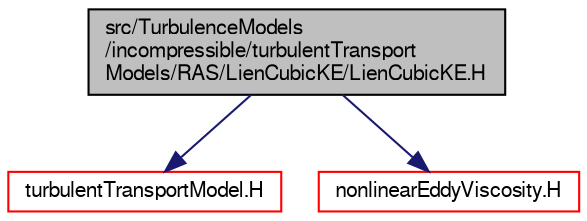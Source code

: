 digraph "src/TurbulenceModels/incompressible/turbulentTransportModels/RAS/LienCubicKE/LienCubicKE.H"
{
  bgcolor="transparent";
  edge [fontname="FreeSans",fontsize="10",labelfontname="FreeSans",labelfontsize="10"];
  node [fontname="FreeSans",fontsize="10",shape=record];
  Node1 [label="src/TurbulenceModels\l/incompressible/turbulentTransport\lModels/RAS/LienCubicKE/LienCubicKE.H",height=0.2,width=0.4,color="black", fillcolor="grey75", style="filled" fontcolor="black"];
  Node1 -> Node2 [color="midnightblue",fontsize="10",style="solid",fontname="FreeSans"];
  Node2 [label="turbulentTransportModel.H",height=0.2,width=0.4,color="red",URL="$a10078.html"];
  Node1 -> Node3 [color="midnightblue",fontsize="10",style="solid",fontname="FreeSans"];
  Node3 [label="nonlinearEddyViscosity.H",height=0.2,width=0.4,color="red",URL="$a10186.html"];
}
